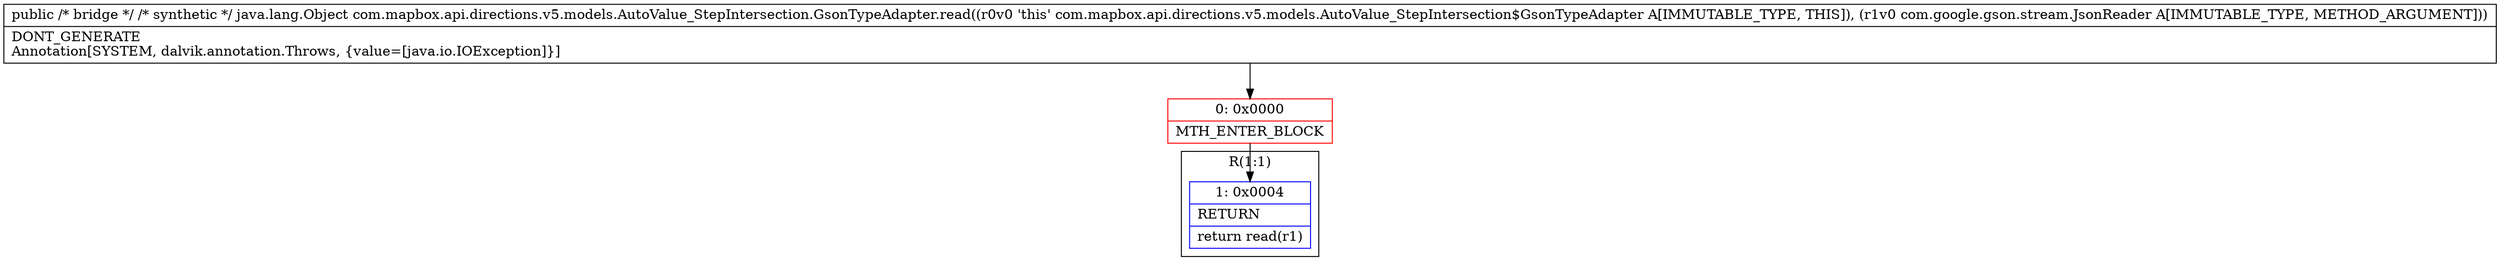 digraph "CFG forcom.mapbox.api.directions.v5.models.AutoValue_StepIntersection.GsonTypeAdapter.read(Lcom\/google\/gson\/stream\/JsonReader;)Ljava\/lang\/Object;" {
subgraph cluster_Region_1991178020 {
label = "R(1:1)";
node [shape=record,color=blue];
Node_1 [shape=record,label="{1\:\ 0x0004|RETURN\l|return read(r1)\l}"];
}
Node_0 [shape=record,color=red,label="{0\:\ 0x0000|MTH_ENTER_BLOCK\l}"];
MethodNode[shape=record,label="{public \/* bridge *\/ \/* synthetic *\/ java.lang.Object com.mapbox.api.directions.v5.models.AutoValue_StepIntersection.GsonTypeAdapter.read((r0v0 'this' com.mapbox.api.directions.v5.models.AutoValue_StepIntersection$GsonTypeAdapter A[IMMUTABLE_TYPE, THIS]), (r1v0 com.google.gson.stream.JsonReader A[IMMUTABLE_TYPE, METHOD_ARGUMENT]))  | DONT_GENERATE\lAnnotation[SYSTEM, dalvik.annotation.Throws, \{value=[java.io.IOException]\}]\l}"];
MethodNode -> Node_0;
Node_0 -> Node_1;
}

